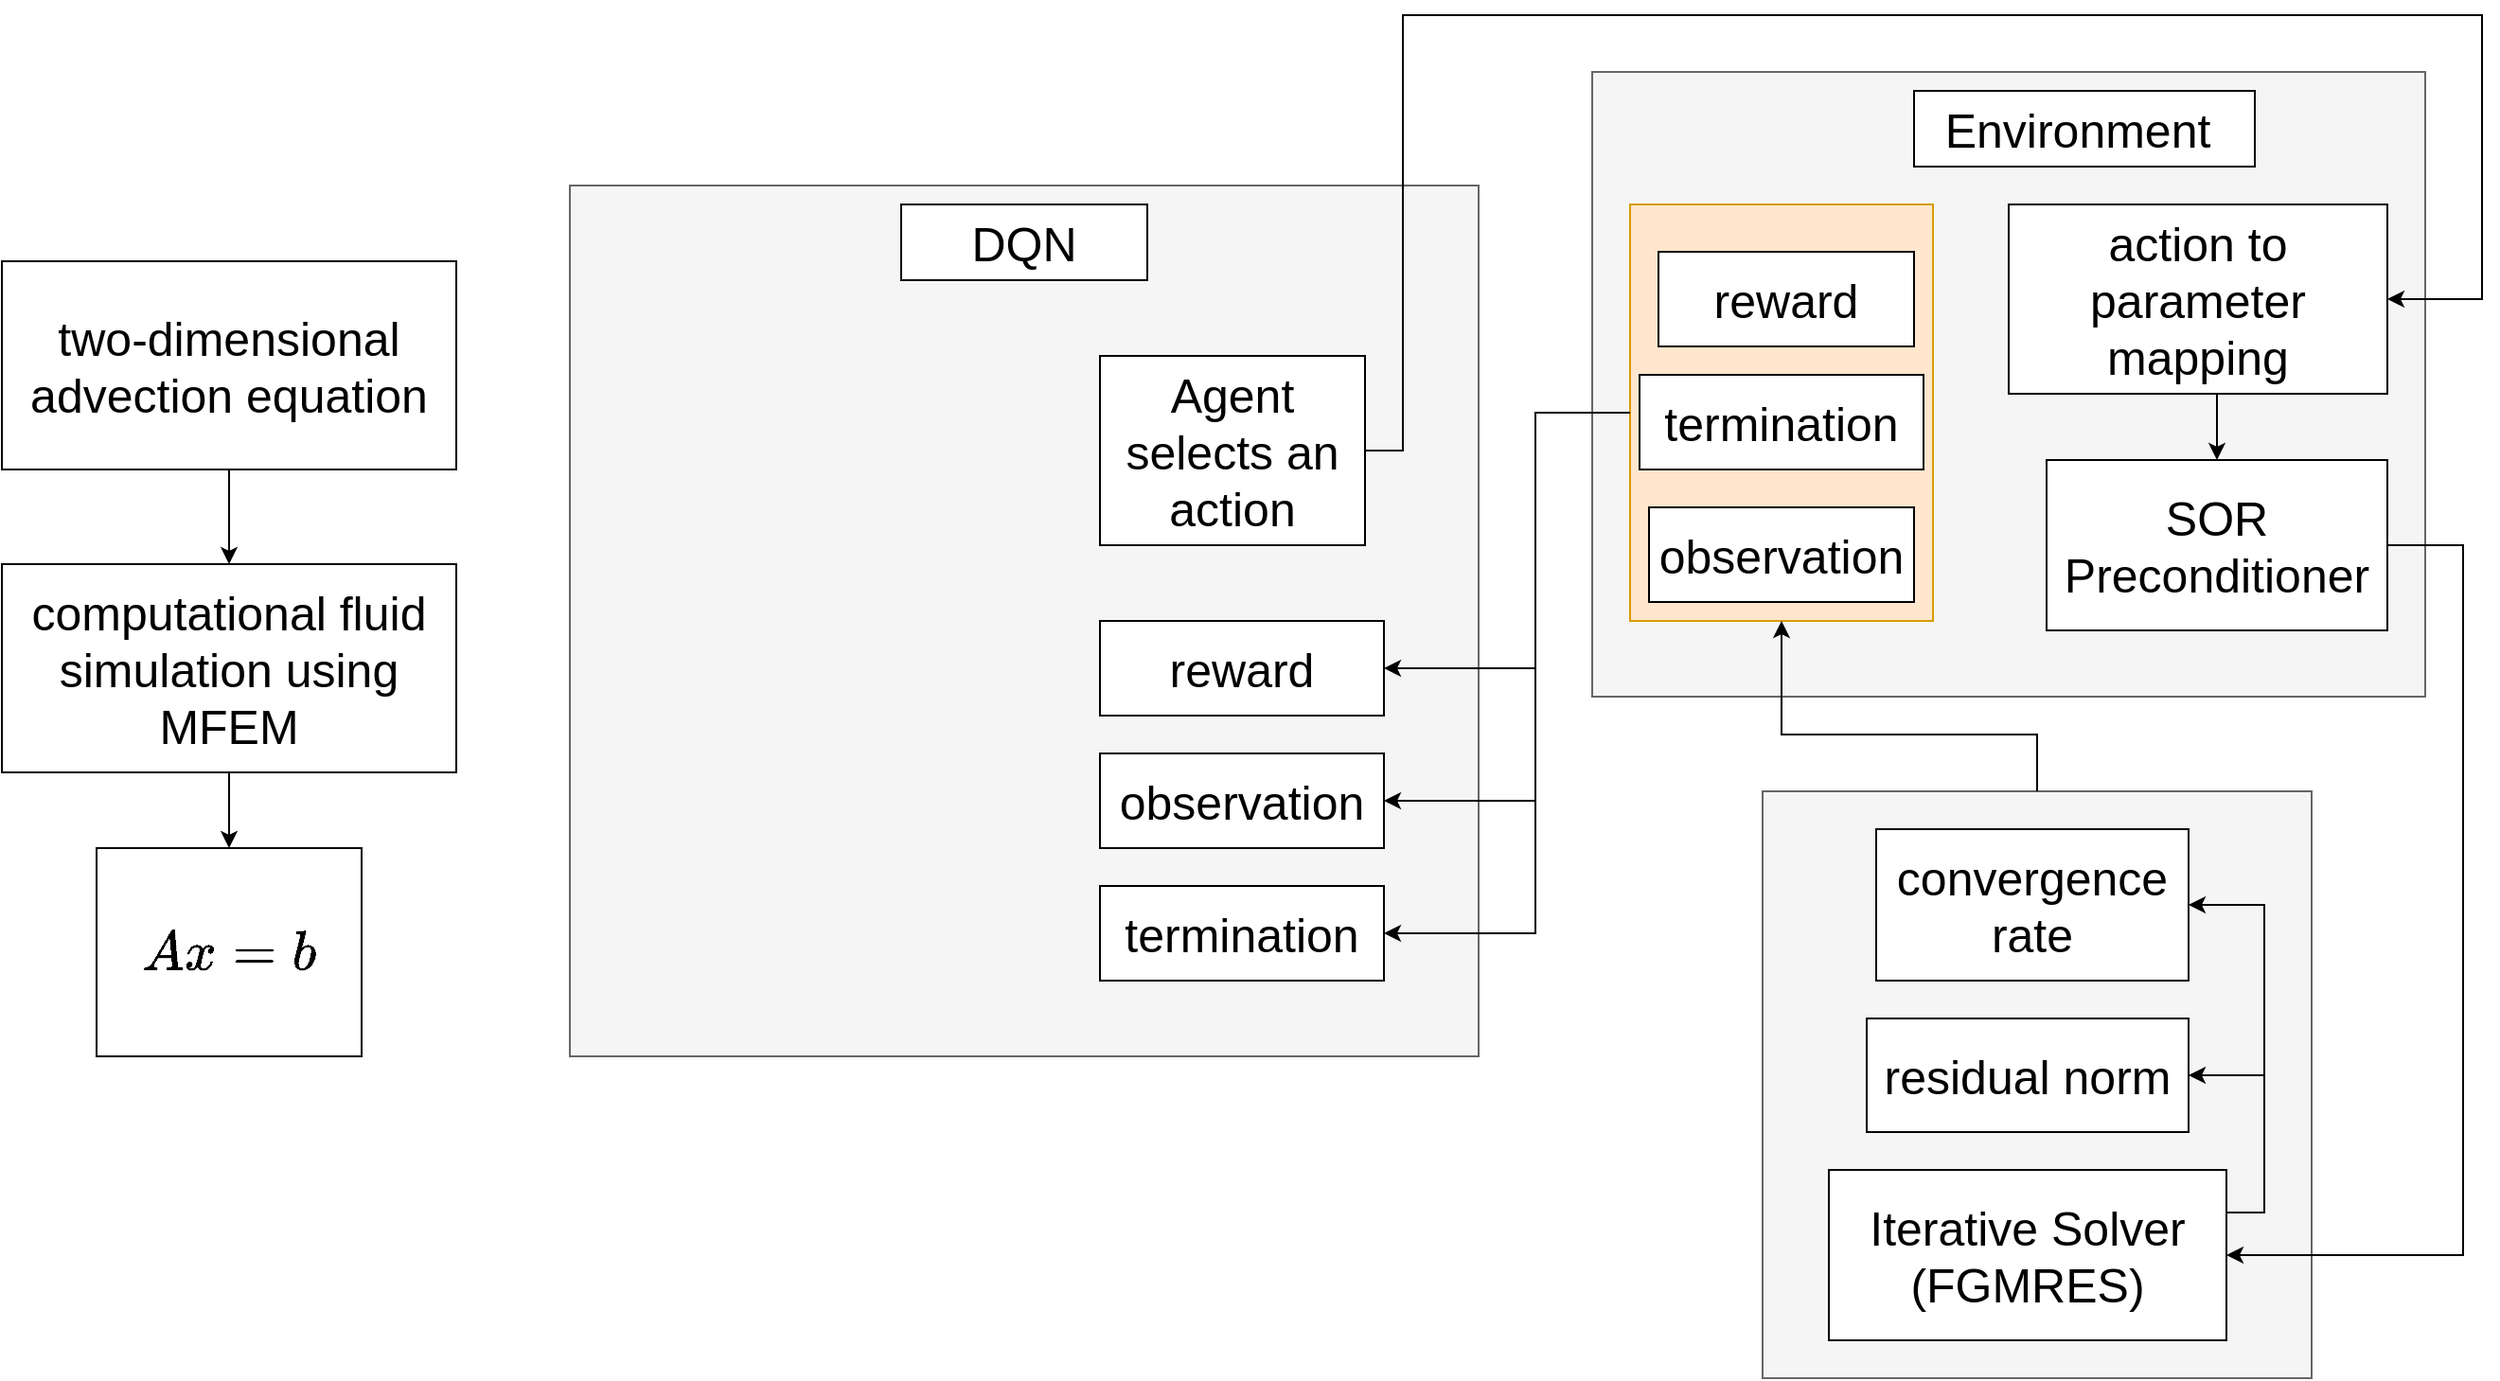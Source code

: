 <mxfile version="26.0.11">
  <diagram name="Page-1" id="WKPouHimn52-6LenCnew">
    <mxGraphModel dx="2147" dy="935" grid="1" gridSize="10" guides="1" tooltips="1" connect="1" arrows="1" fold="1" page="1" pageScale="1" pageWidth="1100" pageHeight="850" math="1" shadow="0">
      <root>
        <mxCell id="0" />
        <mxCell id="1" parent="0" />
        <mxCell id="nryE9-zFJHSN5jESilzS-71" value="" style="rounded=0;whiteSpace=wrap;html=1;fontSize=25;fillColor=#f5f5f5;fontColor=#333333;strokeColor=#666666;" vertex="1" parent="1">
          <mxGeometry x="950" y="460" width="290" height="310" as="geometry" />
        </mxCell>
        <mxCell id="nryE9-zFJHSN5jESilzS-58" value="" style="rounded=0;whiteSpace=wrap;html=1;fontSize=25;fillColor=#f5f5f5;fontColor=#333333;strokeColor=#666666;" vertex="1" parent="1">
          <mxGeometry x="860" y="80" width="440" height="330" as="geometry" />
        </mxCell>
        <mxCell id="nryE9-zFJHSN5jESilzS-99" value="" style="rounded=0;whiteSpace=wrap;html=1;fillColor=#ffe6cc;strokeColor=#d79b00;" vertex="1" parent="1">
          <mxGeometry x="880" y="150" width="160" height="220" as="geometry" />
        </mxCell>
        <mxCell id="nryE9-zFJHSN5jESilzS-21" value="" style="rounded=0;whiteSpace=wrap;html=1;fontSize=25;fillColor=#f5f5f5;fontColor=#333333;strokeColor=#666666;" vertex="1" parent="1">
          <mxGeometry x="320" y="140" width="480" height="460" as="geometry" />
        </mxCell>
        <mxCell id="nryE9-zFJHSN5jESilzS-8" style="edgeStyle=orthogonalEdgeStyle;rounded=0;orthogonalLoop=1;jettySize=auto;html=1;exitX=0.5;exitY=1;exitDx=0;exitDy=0;" edge="1" parent="1" source="nryE9-zFJHSN5jESilzS-2" target="nryE9-zFJHSN5jESilzS-6">
          <mxGeometry relative="1" as="geometry" />
        </mxCell>
        <mxCell id="nryE9-zFJHSN5jESilzS-2" value="two-dimensional advection equation" style="rounded=0;whiteSpace=wrap;html=1;fontSize=25;" vertex="1" parent="1">
          <mxGeometry x="20" y="180" width="240" height="110" as="geometry" />
        </mxCell>
        <mxCell id="nryE9-zFJHSN5jESilzS-4" value="$$Ax=b$$" style="rounded=0;whiteSpace=wrap;html=1;fontSize=25;" vertex="1" parent="1">
          <mxGeometry x="70" y="490" width="140" height="110" as="geometry" />
        </mxCell>
        <mxCell id="nryE9-zFJHSN5jESilzS-9" style="edgeStyle=orthogonalEdgeStyle;rounded=0;orthogonalLoop=1;jettySize=auto;html=1;exitX=0.5;exitY=1;exitDx=0;exitDy=0;" edge="1" parent="1" source="nryE9-zFJHSN5jESilzS-6" target="nryE9-zFJHSN5jESilzS-4">
          <mxGeometry relative="1" as="geometry" />
        </mxCell>
        <mxCell id="nryE9-zFJHSN5jESilzS-6" value="computational fluid simulation using MFEM" style="rounded=0;whiteSpace=wrap;html=1;fontSize=25;" vertex="1" parent="1">
          <mxGeometry x="20" y="340" width="240" height="110" as="geometry" />
        </mxCell>
        <mxCell id="nryE9-zFJHSN5jESilzS-22" value="DQN" style="rounded=0;whiteSpace=wrap;html=1;fontSize=25;" vertex="1" parent="1">
          <mxGeometry x="495" y="150" width="130" height="40" as="geometry" />
        </mxCell>
        <mxCell id="nryE9-zFJHSN5jESilzS-94" style="edgeStyle=orthogonalEdgeStyle;rounded=0;orthogonalLoop=1;jettySize=auto;html=1;exitX=1;exitY=0.5;exitDx=0;exitDy=0;entryX=1;entryY=0.5;entryDx=0;entryDy=0;strokeWidth=1;" edge="1" parent="1" source="nryE9-zFJHSN5jESilzS-23" target="nryE9-zFJHSN5jESilzS-54">
          <mxGeometry relative="1" as="geometry">
            <Array as="points">
              <mxPoint x="760" y="280" />
              <mxPoint x="760" y="50" />
              <mxPoint x="1330" y="50" />
              <mxPoint x="1330" y="200" />
            </Array>
          </mxGeometry>
        </mxCell>
        <mxCell id="nryE9-zFJHSN5jESilzS-23" value="Agent selects an action" style="rounded=0;whiteSpace=wrap;html=1;fontSize=25;" vertex="1" parent="1">
          <mxGeometry x="600" y="230" width="140" height="100" as="geometry" />
        </mxCell>
        <mxCell id="nryE9-zFJHSN5jESilzS-28" value="termination" style="rounded=0;whiteSpace=wrap;html=1;fontSize=25;" vertex="1" parent="1">
          <mxGeometry x="885" y="240" width="150" height="50" as="geometry" />
        </mxCell>
        <mxCell id="nryE9-zFJHSN5jESilzS-29" value="reward" style="rounded=0;whiteSpace=wrap;html=1;fontSize=25;" vertex="1" parent="1">
          <mxGeometry x="600" y="370" width="150" height="50" as="geometry" />
        </mxCell>
        <mxCell id="nryE9-zFJHSN5jESilzS-30" value="observation" style="rounded=0;whiteSpace=wrap;html=1;fontSize=25;" vertex="1" parent="1">
          <mxGeometry x="600" y="440" width="150" height="50" as="geometry" />
        </mxCell>
        <mxCell id="nryE9-zFJHSN5jESilzS-87" style="edgeStyle=orthogonalEdgeStyle;rounded=0;orthogonalLoop=1;jettySize=auto;html=1;exitX=1;exitY=0.5;exitDx=0;exitDy=0;entryX=1;entryY=0.5;entryDx=0;entryDy=0;" edge="1" parent="1" source="nryE9-zFJHSN5jESilzS-35" target="nryE9-zFJHSN5jESilzS-65">
          <mxGeometry relative="1" as="geometry">
            <Array as="points">
              <mxPoint x="1320" y="330" />
              <mxPoint x="1320" y="705" />
            </Array>
          </mxGeometry>
        </mxCell>
        <mxCell id="nryE9-zFJHSN5jESilzS-35" value="SOR Preconditioner" style="rounded=0;whiteSpace=wrap;html=1;fontSize=25;" vertex="1" parent="1">
          <mxGeometry x="1100" y="285" width="180" height="90" as="geometry" />
        </mxCell>
        <mxCell id="nryE9-zFJHSN5jESilzS-60" style="edgeStyle=orthogonalEdgeStyle;rounded=0;orthogonalLoop=1;jettySize=auto;html=1;exitX=0.5;exitY=1;exitDx=0;exitDy=0;entryX=0.5;entryY=0;entryDx=0;entryDy=0;" edge="1" parent="1" source="nryE9-zFJHSN5jESilzS-54" target="nryE9-zFJHSN5jESilzS-35">
          <mxGeometry relative="1" as="geometry" />
        </mxCell>
        <mxCell id="nryE9-zFJHSN5jESilzS-54" value="action to parameter mapping" style="rounded=0;whiteSpace=wrap;html=1;fontSize=25;" vertex="1" parent="1">
          <mxGeometry x="1080" y="150" width="200" height="100" as="geometry" />
        </mxCell>
        <mxCell id="nryE9-zFJHSN5jESilzS-56" value="Environment&amp;nbsp;" style="rounded=0;whiteSpace=wrap;html=1;fontSize=25;" vertex="1" parent="1">
          <mxGeometry x="1030" y="90" width="180" height="40" as="geometry" />
        </mxCell>
        <mxCell id="nryE9-zFJHSN5jESilzS-96" style="edgeStyle=orthogonalEdgeStyle;rounded=0;orthogonalLoop=1;jettySize=auto;html=1;exitX=1;exitY=0.25;exitDx=0;exitDy=0;entryX=1;entryY=0.5;entryDx=0;entryDy=0;" edge="1" parent="1" source="nryE9-zFJHSN5jESilzS-65" target="nryE9-zFJHSN5jESilzS-69">
          <mxGeometry relative="1" as="geometry" />
        </mxCell>
        <mxCell id="nryE9-zFJHSN5jESilzS-97" style="edgeStyle=orthogonalEdgeStyle;rounded=0;orthogonalLoop=1;jettySize=auto;html=1;exitX=1;exitY=0.25;exitDx=0;exitDy=0;entryX=1;entryY=0.5;entryDx=0;entryDy=0;" edge="1" parent="1" source="nryE9-zFJHSN5jESilzS-65" target="nryE9-zFJHSN5jESilzS-67">
          <mxGeometry relative="1" as="geometry" />
        </mxCell>
        <mxCell id="nryE9-zFJHSN5jESilzS-65" value="Iterative Solver (FGMRES)" style="rounded=0;whiteSpace=wrap;html=1;fontSize=25;" vertex="1" parent="1">
          <mxGeometry x="985" y="660" width="210" height="90" as="geometry" />
        </mxCell>
        <mxCell id="nryE9-zFJHSN5jESilzS-67" value="convergence rate" style="rounded=0;whiteSpace=wrap;html=1;fontSize=25;" vertex="1" parent="1">
          <mxGeometry x="1010" y="480" width="165" height="80" as="geometry" />
        </mxCell>
        <mxCell id="nryE9-zFJHSN5jESilzS-69" value="residual norm" style="rounded=0;whiteSpace=wrap;html=1;fontSize=25;" vertex="1" parent="1">
          <mxGeometry x="1005" y="580" width="170" height="60" as="geometry" />
        </mxCell>
        <mxCell id="nryE9-zFJHSN5jESilzS-77" value="reward" style="rounded=0;whiteSpace=wrap;html=1;fontSize=25;" vertex="1" parent="1">
          <mxGeometry x="895" y="175" width="135" height="50" as="geometry" />
        </mxCell>
        <mxCell id="nryE9-zFJHSN5jESilzS-78" value="observation" style="rounded=0;whiteSpace=wrap;html=1;fontSize=25;" vertex="1" parent="1">
          <mxGeometry x="890" y="310" width="140" height="50" as="geometry" />
        </mxCell>
        <mxCell id="nryE9-zFJHSN5jESilzS-95" value="termination" style="rounded=0;whiteSpace=wrap;html=1;fontSize=25;" vertex="1" parent="1">
          <mxGeometry x="600" y="510" width="150" height="50" as="geometry" />
        </mxCell>
        <mxCell id="nryE9-zFJHSN5jESilzS-100" style="edgeStyle=orthogonalEdgeStyle;rounded=0;orthogonalLoop=1;jettySize=auto;html=1;exitX=0.5;exitY=0;exitDx=0;exitDy=0;entryX=0.5;entryY=1;entryDx=0;entryDy=0;" edge="1" parent="1" source="nryE9-zFJHSN5jESilzS-71" target="nryE9-zFJHSN5jESilzS-99">
          <mxGeometry relative="1" as="geometry">
            <Array as="points">
              <mxPoint x="1095" y="430" />
              <mxPoint x="960" y="430" />
            </Array>
          </mxGeometry>
        </mxCell>
        <mxCell id="nryE9-zFJHSN5jESilzS-105" style="edgeStyle=orthogonalEdgeStyle;rounded=0;orthogonalLoop=1;jettySize=auto;html=1;exitX=0;exitY=0.5;exitDx=0;exitDy=0;entryX=1;entryY=0.5;entryDx=0;entryDy=0;" edge="1" parent="1" source="nryE9-zFJHSN5jESilzS-99" target="nryE9-zFJHSN5jESilzS-29">
          <mxGeometry relative="1" as="geometry">
            <Array as="points">
              <mxPoint x="830" y="260" />
              <mxPoint x="830" y="395" />
            </Array>
          </mxGeometry>
        </mxCell>
        <mxCell id="nryE9-zFJHSN5jESilzS-106" style="edgeStyle=orthogonalEdgeStyle;rounded=0;orthogonalLoop=1;jettySize=auto;html=1;exitX=0;exitY=0.5;exitDx=0;exitDy=0;entryX=1;entryY=0.5;entryDx=0;entryDy=0;" edge="1" parent="1" source="nryE9-zFJHSN5jESilzS-99" target="nryE9-zFJHSN5jESilzS-30">
          <mxGeometry relative="1" as="geometry">
            <Array as="points">
              <mxPoint x="830" y="260" />
              <mxPoint x="830" y="465" />
            </Array>
          </mxGeometry>
        </mxCell>
        <mxCell id="nryE9-zFJHSN5jESilzS-107" style="edgeStyle=orthogonalEdgeStyle;rounded=0;orthogonalLoop=1;jettySize=auto;html=1;exitX=0;exitY=0.5;exitDx=0;exitDy=0;entryX=1;entryY=0.5;entryDx=0;entryDy=0;" edge="1" parent="1" source="nryE9-zFJHSN5jESilzS-99" target="nryE9-zFJHSN5jESilzS-95">
          <mxGeometry relative="1" as="geometry">
            <Array as="points">
              <mxPoint x="830" y="260" />
              <mxPoint x="830" y="535" />
            </Array>
          </mxGeometry>
        </mxCell>
      </root>
    </mxGraphModel>
  </diagram>
</mxfile>

